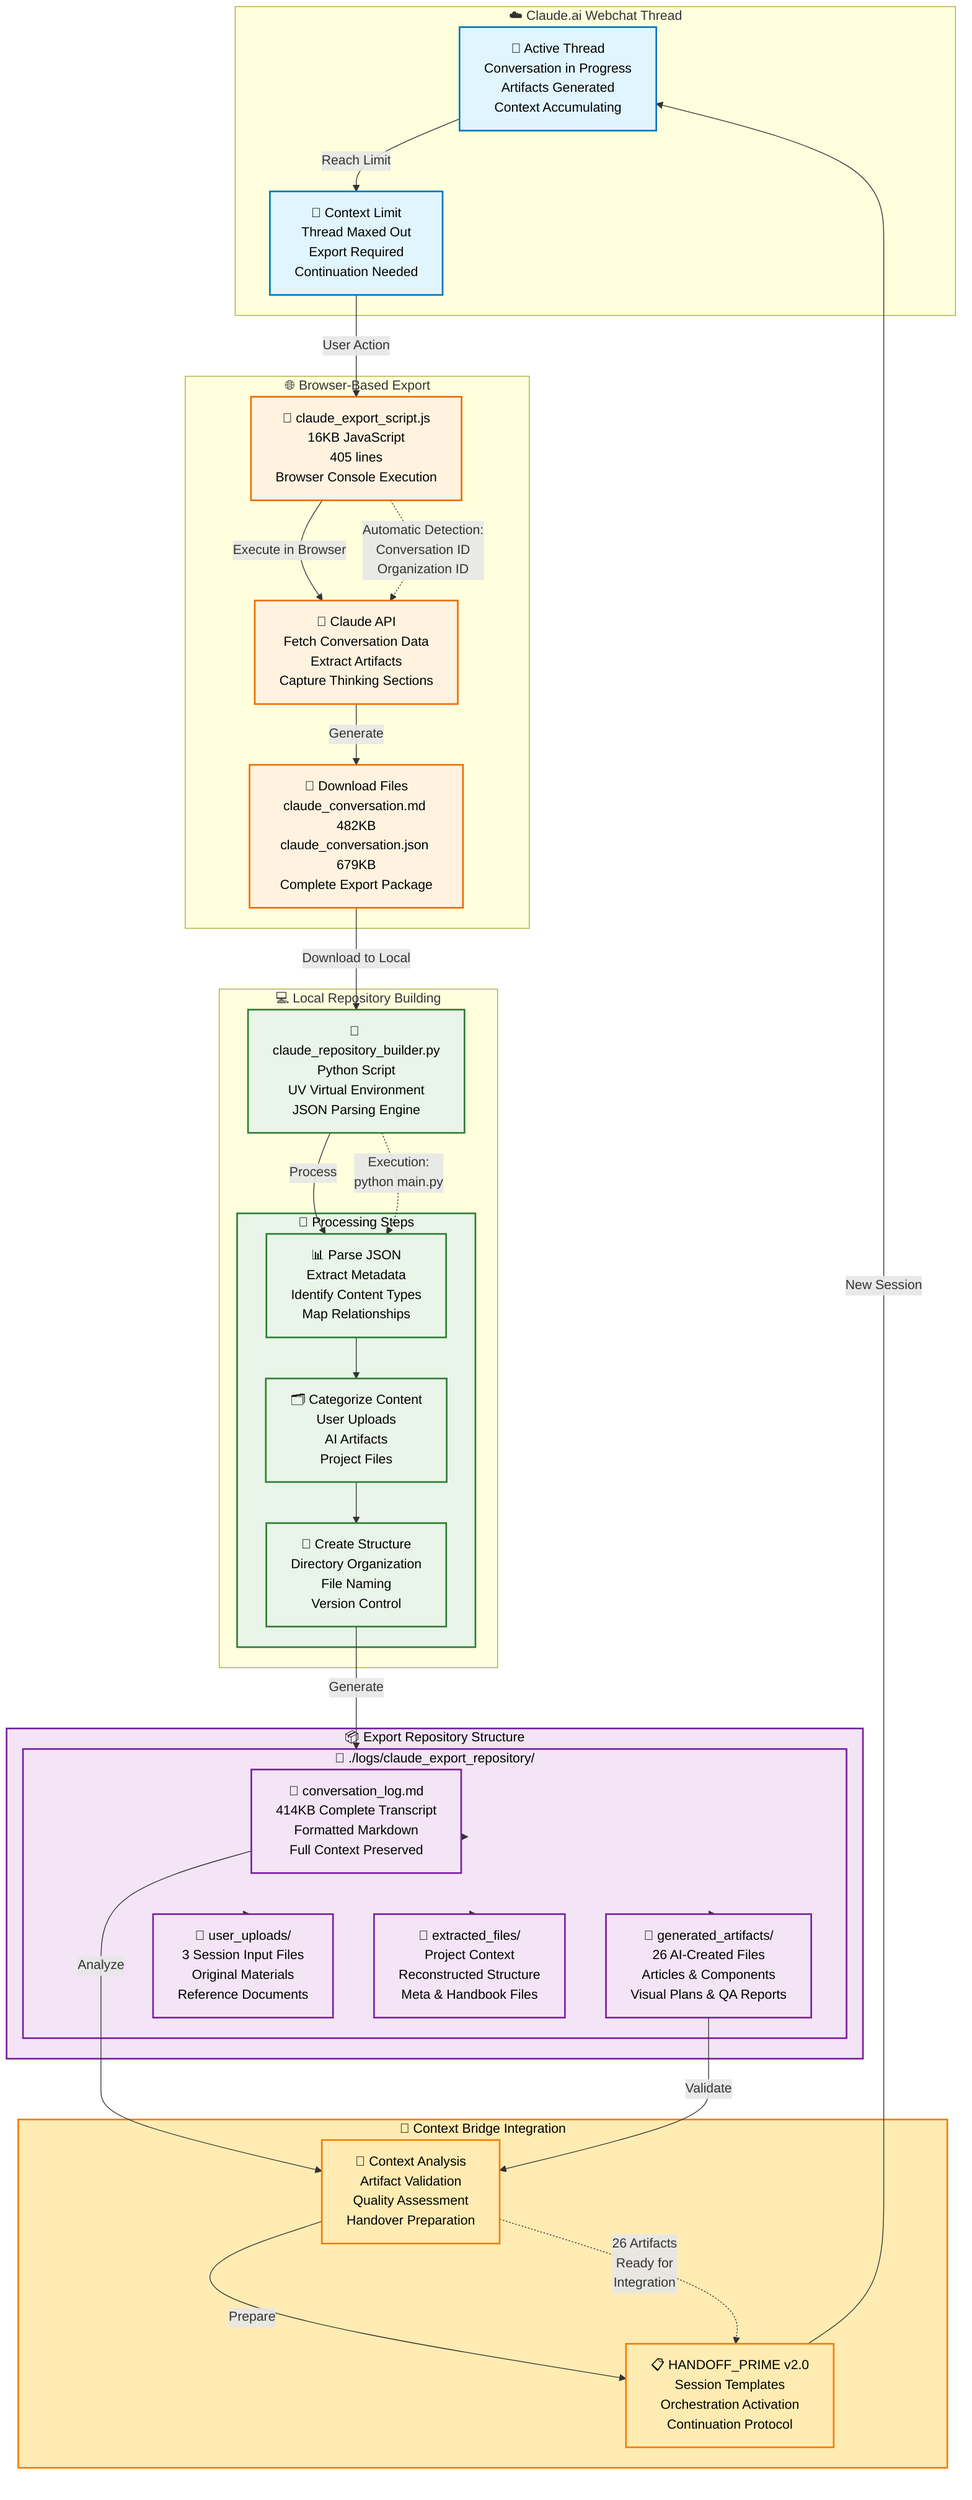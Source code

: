 graph TB
    subgraph ClaudeThread["☁️ Claude.ai Webchat Thread"]
        CT[💬 Active Thread<br/>Conversation in Progress<br/>Artifacts Generated<br/>Context Accumulating]
        CL[🔴 Context Limit<br/>Thread Maxed Out<br/>Export Required<br/>Continuation Needed]
    end

    subgraph BrowserExport["🌐 Browser-Based Export"]
        BE[📜 claude_export_script.js<br/>16KB JavaScript<br/>405 lines<br/>Browser Console Execution]
        API[🔌 Claude API<br/>Fetch Conversation Data<br/>Extract Artifacts<br/>Capture Thinking Sections]
        DL[💾 Download Files<br/>claude_conversation.md 482KB<br/>claude_conversation.json 679KB<br/>Complete Export Package]
    end

    subgraph LocalProcessing["💻 Local Repository Building"]
        RB[🐍 claude_repository_builder.py<br/>Python Script<br/>UV Virtual Environment<br/>JSON Parsing Engine]

        subgraph Processing["🔧 Processing Steps"]
            P1[📊 Parse JSON<br/>Extract Metadata<br/>Identify Content Types<br/>Map Relationships]
            P2[🗂️ Categorize Content<br/>User Uploads<br/>AI Artifacts<br/>Project Files]
            P3[📁 Create Structure<br/>Directory Organization<br/>File Naming<br/>Version Control]
        end
    end

    subgraph ExportRepository["📦 Export Repository Structure"]
        subgraph OutputDirs["📂 ./logs/claude_export_repository/"]
            CLog[📄 conversation_log.md<br/>414KB Complete Transcript<br/>Formatted Markdown<br/>Full Context Preserved]

            GA[📁 generated_artifacts/<br/>26 AI-Created Files<br/>Articles & Components<br/>Visual Plans & QA Reports]

            UU[📁 user_uploads/<br/>3 Session Input Files<br/>Original Materials<br/>Reference Documents]

            EF[📁 extracted_files/<br/>Project Context<br/>Reconstructed Structure<br/>Meta & Handbook Files]
        end
    end

    subgraph ContextBridge["🌉 Context Bridge Integration"]
        CB[🔄 Context Analysis<br/>Artifact Validation<br/>Quality Assessment<br/>Handover Preparation]
        HP[📋 HANDOFF_PRIME v2.0<br/>Session Templates<br/>Orchestration Activation<br/>Continuation Protocol]
    end

    %% Export Flow
    CT -->|Reach Limit| CL
    CL -->|User Action| BE
    BE -->|Execute in Browser| API
    API -->|Generate| DL

    %% Processing Flow
    DL -->|Download to Local| RB
    RB -->|Process| P1
    P1 --> P2
    P2 --> P3
    P3 -->|Generate| OutputDirs

    %% Output Structure
    OutputDirs --> CLog
    OutputDirs --> GA
    OutputDirs --> UU
    OutputDirs --> EF

    %% Context Bridge Flow
    CLog -->|Analyze| CB
    GA -->|Validate| CB
    CB -->|Prepare| HP
    HP -->|New Session| CT

    %% Annotations
    BE -.->|"Automatic Detection:<br/>Conversation ID<br/>Organization ID"| API
    RB -.->|"Execution:<br/>python main.py"| P1
    CB -.->|"26 Artifacts<br/>Ready for<br/>Integration"| HP

    classDef claude fill:#e1f5fe,stroke:#0277bd,stroke-width:2px,color:#000000
    classDef browser fill:#fff3e0,stroke:#ef6c00,stroke-width:2px,color:#000000
    classDef local fill:#e8f5e8,stroke:#2e7d32,stroke-width:2px,color:#000000
    classDef export fill:#f3e5f5,stroke:#7b1fa2,stroke-width:2px,color:#000000
    classDef bridge fill:#ffecb3,stroke:#f57c00,stroke-width:2px,color:#000000

    class CT,CL claude
    class BE,API,DL browser
    class RB,P1,P2,P3,Processing local
    class CLog,GA,UU,EF,OutputDirs,ExportRepository export
    class CB,HP,ContextBridge bridge